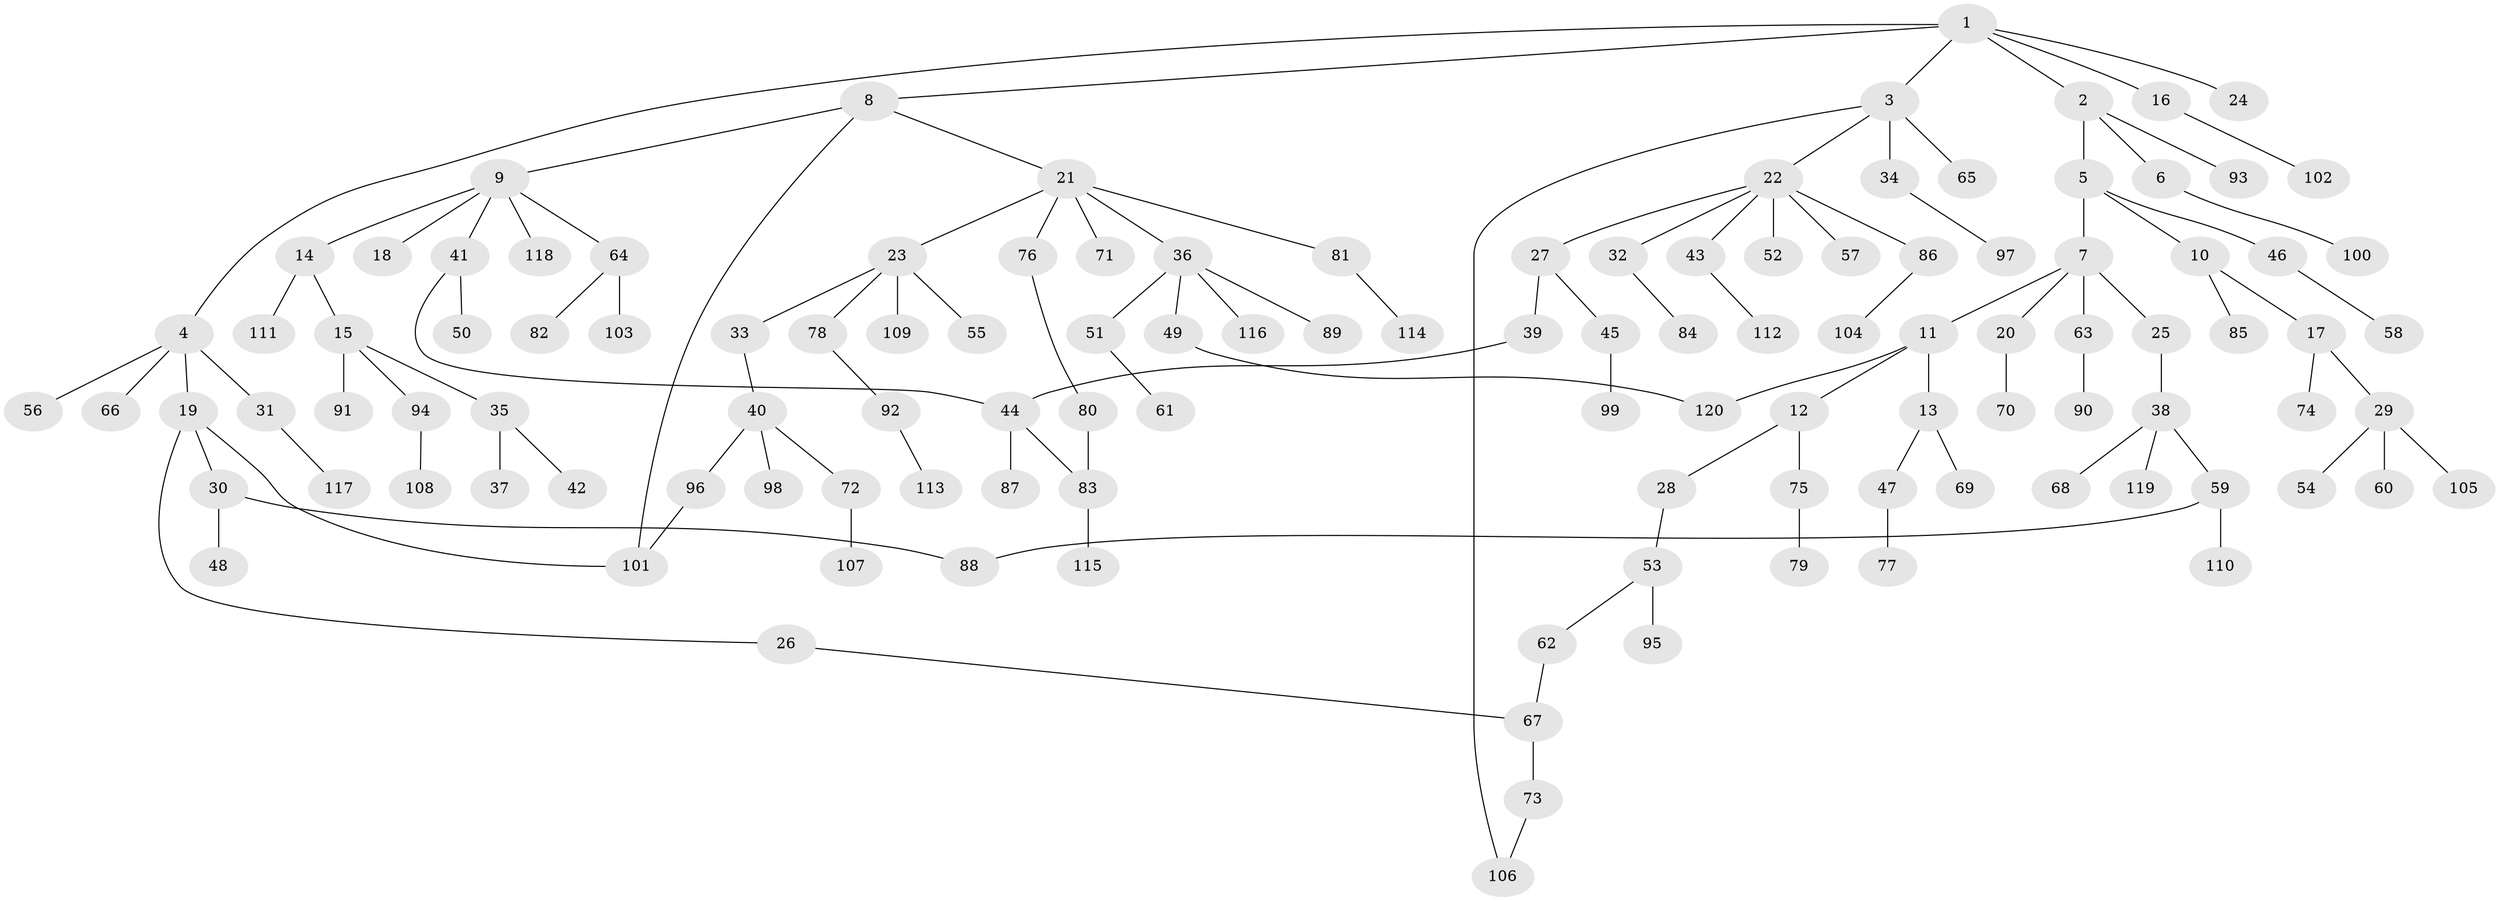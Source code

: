 // coarse degree distribution, {8: 0.02564102564102564, 5: 0.08974358974358974, 1: 0.5384615384615384, 4: 0.038461538461538464, 3: 0.10256410256410256, 2: 0.1794871794871795, 6: 0.01282051282051282, 7: 0.01282051282051282}
// Generated by graph-tools (version 1.1) at 2025/41/03/06/25 10:41:26]
// undirected, 120 vertices, 127 edges
graph export_dot {
graph [start="1"]
  node [color=gray90,style=filled];
  1;
  2;
  3;
  4;
  5;
  6;
  7;
  8;
  9;
  10;
  11;
  12;
  13;
  14;
  15;
  16;
  17;
  18;
  19;
  20;
  21;
  22;
  23;
  24;
  25;
  26;
  27;
  28;
  29;
  30;
  31;
  32;
  33;
  34;
  35;
  36;
  37;
  38;
  39;
  40;
  41;
  42;
  43;
  44;
  45;
  46;
  47;
  48;
  49;
  50;
  51;
  52;
  53;
  54;
  55;
  56;
  57;
  58;
  59;
  60;
  61;
  62;
  63;
  64;
  65;
  66;
  67;
  68;
  69;
  70;
  71;
  72;
  73;
  74;
  75;
  76;
  77;
  78;
  79;
  80;
  81;
  82;
  83;
  84;
  85;
  86;
  87;
  88;
  89;
  90;
  91;
  92;
  93;
  94;
  95;
  96;
  97;
  98;
  99;
  100;
  101;
  102;
  103;
  104;
  105;
  106;
  107;
  108;
  109;
  110;
  111;
  112;
  113;
  114;
  115;
  116;
  117;
  118;
  119;
  120;
  1 -- 2;
  1 -- 3;
  1 -- 4;
  1 -- 8;
  1 -- 16;
  1 -- 24;
  2 -- 5;
  2 -- 6;
  2 -- 93;
  3 -- 22;
  3 -- 34;
  3 -- 65;
  3 -- 106;
  4 -- 19;
  4 -- 31;
  4 -- 56;
  4 -- 66;
  5 -- 7;
  5 -- 10;
  5 -- 46;
  6 -- 100;
  7 -- 11;
  7 -- 20;
  7 -- 25;
  7 -- 63;
  8 -- 9;
  8 -- 21;
  8 -- 101;
  9 -- 14;
  9 -- 18;
  9 -- 41;
  9 -- 64;
  9 -- 118;
  10 -- 17;
  10 -- 85;
  11 -- 12;
  11 -- 13;
  11 -- 120;
  12 -- 28;
  12 -- 75;
  13 -- 47;
  13 -- 69;
  14 -- 15;
  14 -- 111;
  15 -- 35;
  15 -- 91;
  15 -- 94;
  16 -- 102;
  17 -- 29;
  17 -- 74;
  19 -- 26;
  19 -- 30;
  19 -- 101;
  20 -- 70;
  21 -- 23;
  21 -- 36;
  21 -- 71;
  21 -- 76;
  21 -- 81;
  22 -- 27;
  22 -- 32;
  22 -- 43;
  22 -- 52;
  22 -- 57;
  22 -- 86;
  23 -- 33;
  23 -- 55;
  23 -- 78;
  23 -- 109;
  25 -- 38;
  26 -- 67;
  27 -- 39;
  27 -- 45;
  28 -- 53;
  29 -- 54;
  29 -- 60;
  29 -- 105;
  30 -- 48;
  30 -- 88;
  31 -- 117;
  32 -- 84;
  33 -- 40;
  34 -- 97;
  35 -- 37;
  35 -- 42;
  36 -- 49;
  36 -- 51;
  36 -- 89;
  36 -- 116;
  38 -- 59;
  38 -- 68;
  38 -- 119;
  39 -- 44;
  40 -- 72;
  40 -- 96;
  40 -- 98;
  41 -- 50;
  41 -- 44;
  43 -- 112;
  44 -- 87;
  44 -- 83;
  45 -- 99;
  46 -- 58;
  47 -- 77;
  49 -- 120;
  51 -- 61;
  53 -- 62;
  53 -- 95;
  59 -- 88;
  59 -- 110;
  62 -- 67;
  63 -- 90;
  64 -- 82;
  64 -- 103;
  67 -- 73;
  72 -- 107;
  73 -- 106;
  75 -- 79;
  76 -- 80;
  78 -- 92;
  80 -- 83;
  81 -- 114;
  83 -- 115;
  86 -- 104;
  92 -- 113;
  94 -- 108;
  96 -- 101;
}
